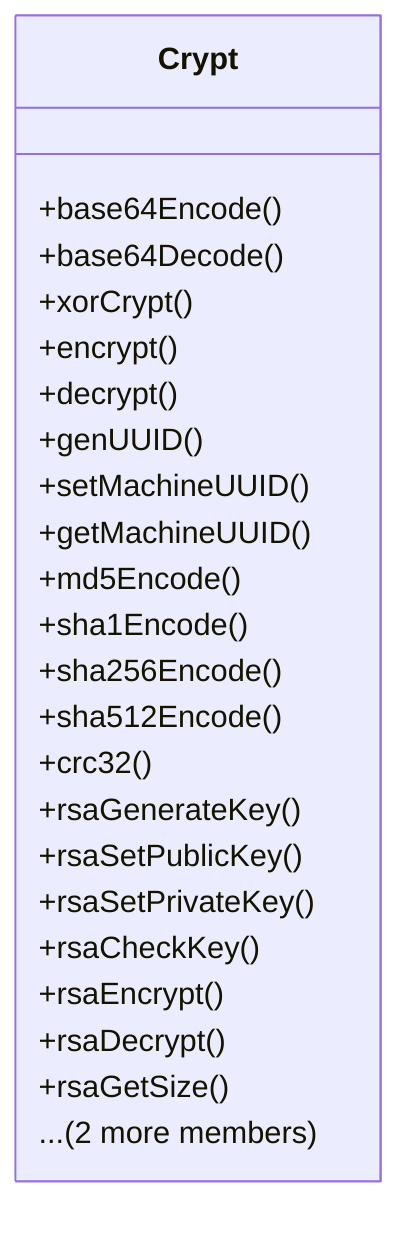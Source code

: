 classDiagram
    class Crypt {
        +base64Encode()
        +base64Decode()
        +xorCrypt()
        +encrypt()
        +decrypt()
        +genUUID()
        +setMachineUUID()
        +getMachineUUID()
        +md5Encode()
        +sha1Encode()
        +sha256Encode()
        +sha512Encode()
        +crc32()
        +rsaGenerateKey()
        +rsaSetPublicKey()
        +rsaSetPrivateKey()
        +rsaCheckKey()
        +rsaEncrypt()
        +rsaDecrypt()
        +rsaGetSize()
        ... (2 more members)
    }
